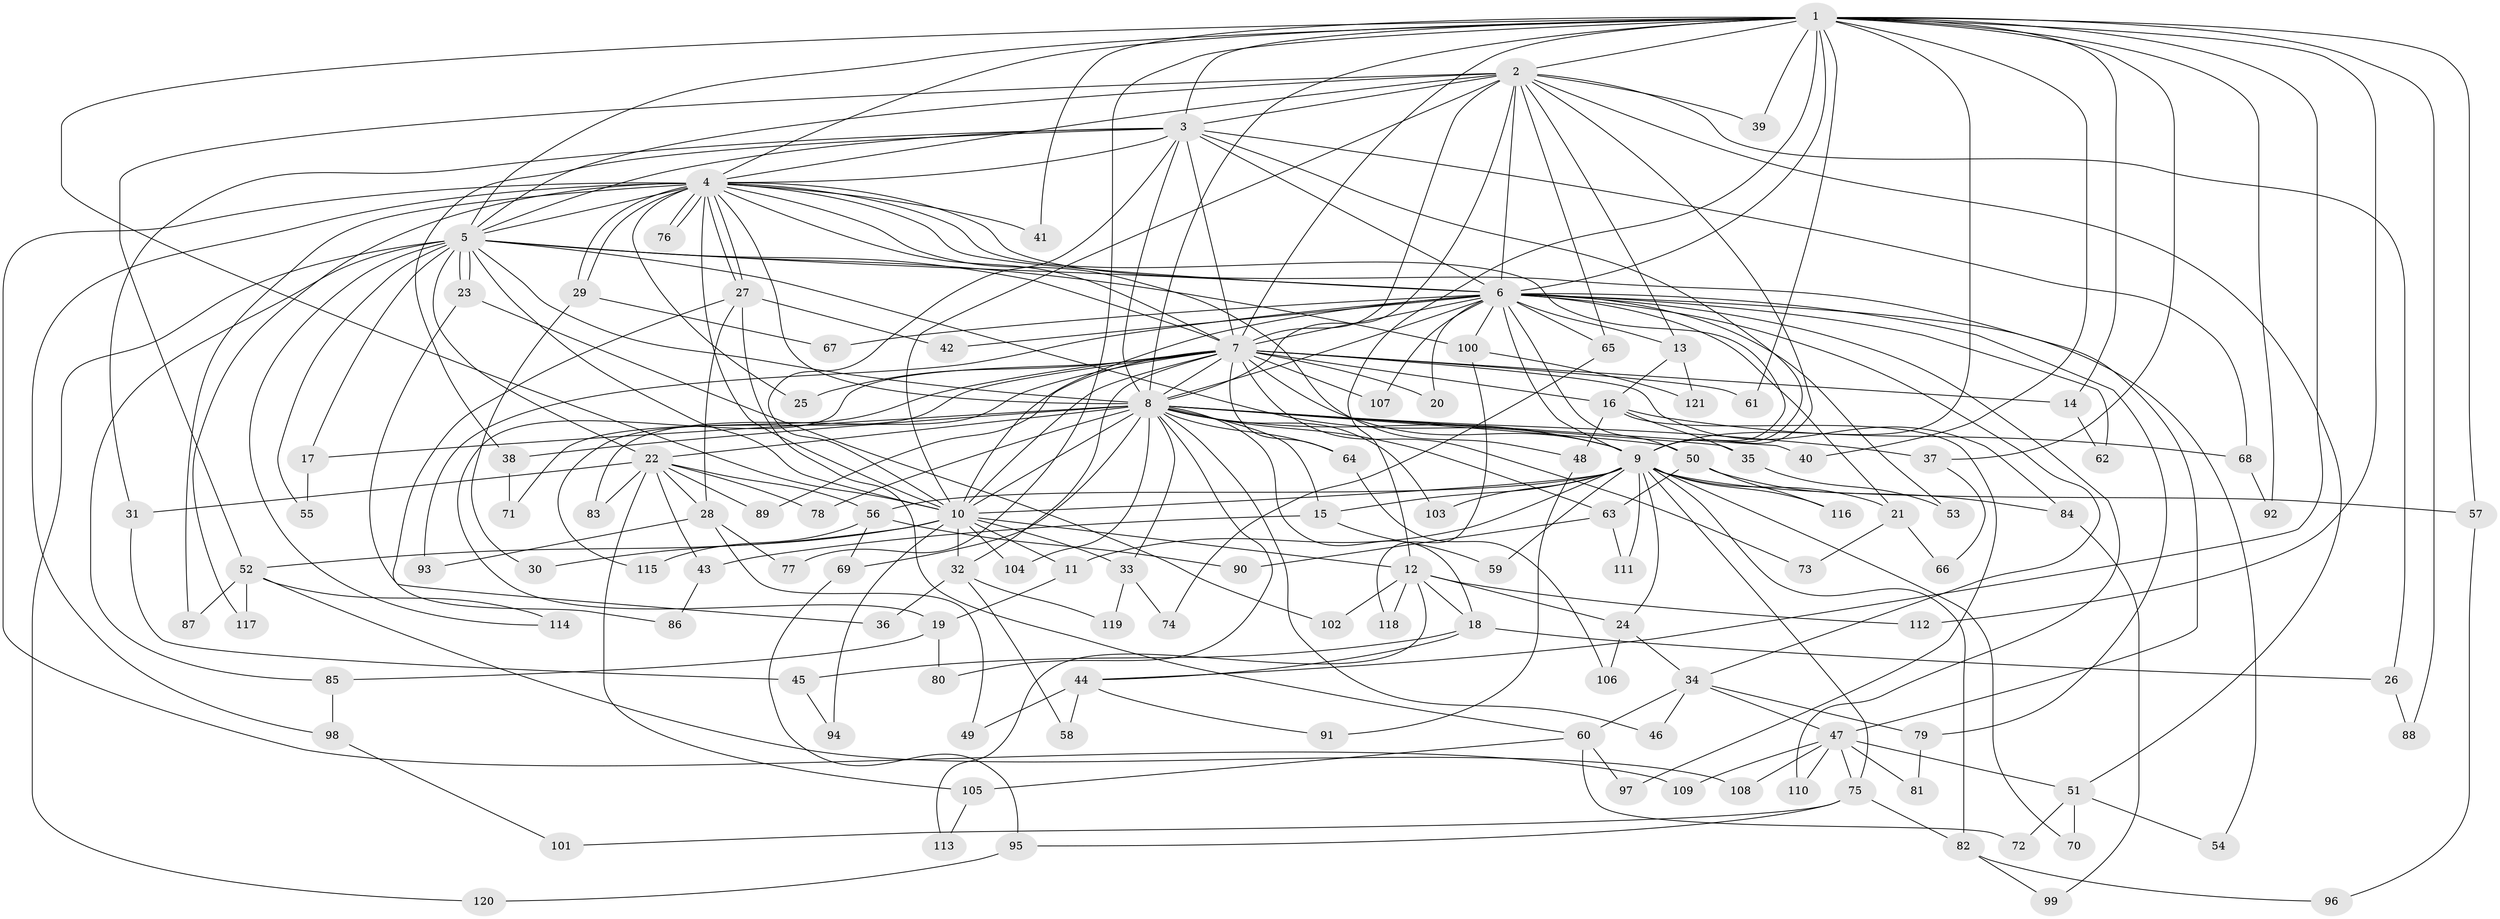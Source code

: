 // coarse degree distribution, {17: 0.02702702702702703, 10: 0.05405405405405406, 18: 0.02702702702702703, 20: 0.02702702702702703, 11: 0.02702702702702703, 5: 0.16216216216216217, 7: 0.08108108108108109, 6: 0.13513513513513514, 8: 0.02702702702702703, 3: 0.1891891891891892, 4: 0.1891891891891892, 2: 0.05405405405405406}
// Generated by graph-tools (version 1.1) at 2025/49/03/04/25 22:49:43]
// undirected, 121 vertices, 267 edges
graph export_dot {
  node [color=gray90,style=filled];
  1;
  2;
  3;
  4;
  5;
  6;
  7;
  8;
  9;
  10;
  11;
  12;
  13;
  14;
  15;
  16;
  17;
  18;
  19;
  20;
  21;
  22;
  23;
  24;
  25;
  26;
  27;
  28;
  29;
  30;
  31;
  32;
  33;
  34;
  35;
  36;
  37;
  38;
  39;
  40;
  41;
  42;
  43;
  44;
  45;
  46;
  47;
  48;
  49;
  50;
  51;
  52;
  53;
  54;
  55;
  56;
  57;
  58;
  59;
  60;
  61;
  62;
  63;
  64;
  65;
  66;
  67;
  68;
  69;
  70;
  71;
  72;
  73;
  74;
  75;
  76;
  77;
  78;
  79;
  80;
  81;
  82;
  83;
  84;
  85;
  86;
  87;
  88;
  89;
  90;
  91;
  92;
  93;
  94;
  95;
  96;
  97;
  98;
  99;
  100;
  101;
  102;
  103;
  104;
  105;
  106;
  107;
  108;
  109;
  110;
  111;
  112;
  113;
  114;
  115;
  116;
  117;
  118;
  119;
  120;
  121;
  1 -- 2;
  1 -- 3;
  1 -- 4;
  1 -- 5;
  1 -- 6;
  1 -- 7;
  1 -- 8;
  1 -- 9;
  1 -- 10;
  1 -- 12;
  1 -- 14;
  1 -- 37;
  1 -- 39;
  1 -- 40;
  1 -- 41;
  1 -- 44;
  1 -- 57;
  1 -- 61;
  1 -- 77;
  1 -- 88;
  1 -- 92;
  1 -- 112;
  2 -- 3;
  2 -- 4;
  2 -- 5;
  2 -- 6;
  2 -- 7;
  2 -- 8;
  2 -- 9;
  2 -- 10;
  2 -- 13;
  2 -- 26;
  2 -- 39;
  2 -- 51;
  2 -- 52;
  2 -- 65;
  3 -- 4;
  3 -- 5;
  3 -- 6;
  3 -- 7;
  3 -- 8;
  3 -- 9;
  3 -- 10;
  3 -- 31;
  3 -- 38;
  3 -- 68;
  4 -- 5;
  4 -- 6;
  4 -- 7;
  4 -- 8;
  4 -- 9;
  4 -- 10;
  4 -- 25;
  4 -- 27;
  4 -- 27;
  4 -- 29;
  4 -- 29;
  4 -- 41;
  4 -- 47;
  4 -- 48;
  4 -- 76;
  4 -- 76;
  4 -- 87;
  4 -- 98;
  4 -- 109;
  4 -- 117;
  5 -- 6;
  5 -- 7;
  5 -- 8;
  5 -- 9;
  5 -- 10;
  5 -- 17;
  5 -- 22;
  5 -- 23;
  5 -- 23;
  5 -- 55;
  5 -- 85;
  5 -- 100;
  5 -- 114;
  5 -- 120;
  6 -- 7;
  6 -- 8;
  6 -- 9;
  6 -- 10;
  6 -- 13;
  6 -- 20;
  6 -- 21;
  6 -- 34;
  6 -- 42;
  6 -- 50;
  6 -- 53;
  6 -- 54;
  6 -- 62;
  6 -- 65;
  6 -- 67;
  6 -- 79;
  6 -- 93;
  6 -- 100;
  6 -- 107;
  6 -- 110;
  7 -- 8;
  7 -- 9;
  7 -- 10;
  7 -- 14;
  7 -- 16;
  7 -- 19;
  7 -- 20;
  7 -- 25;
  7 -- 32;
  7 -- 61;
  7 -- 64;
  7 -- 71;
  7 -- 73;
  7 -- 83;
  7 -- 84;
  7 -- 89;
  7 -- 107;
  7 -- 115;
  8 -- 9;
  8 -- 10;
  8 -- 15;
  8 -- 17;
  8 -- 18;
  8 -- 22;
  8 -- 33;
  8 -- 35;
  8 -- 37;
  8 -- 38;
  8 -- 40;
  8 -- 46;
  8 -- 50;
  8 -- 63;
  8 -- 64;
  8 -- 69;
  8 -- 78;
  8 -- 80;
  8 -- 103;
  8 -- 104;
  9 -- 10;
  9 -- 11;
  9 -- 15;
  9 -- 21;
  9 -- 24;
  9 -- 56;
  9 -- 57;
  9 -- 59;
  9 -- 70;
  9 -- 75;
  9 -- 82;
  9 -- 103;
  9 -- 111;
  9 -- 116;
  10 -- 11;
  10 -- 12;
  10 -- 30;
  10 -- 32;
  10 -- 33;
  10 -- 52;
  10 -- 94;
  10 -- 104;
  11 -- 19;
  12 -- 18;
  12 -- 24;
  12 -- 102;
  12 -- 112;
  12 -- 113;
  12 -- 118;
  13 -- 16;
  13 -- 121;
  14 -- 62;
  15 -- 43;
  15 -- 59;
  16 -- 35;
  16 -- 48;
  16 -- 68;
  16 -- 97;
  17 -- 55;
  18 -- 26;
  18 -- 44;
  18 -- 45;
  19 -- 80;
  19 -- 85;
  21 -- 66;
  21 -- 73;
  22 -- 28;
  22 -- 31;
  22 -- 43;
  22 -- 56;
  22 -- 78;
  22 -- 83;
  22 -- 89;
  22 -- 105;
  23 -- 36;
  23 -- 102;
  24 -- 34;
  24 -- 106;
  26 -- 88;
  27 -- 28;
  27 -- 42;
  27 -- 60;
  27 -- 86;
  28 -- 49;
  28 -- 77;
  28 -- 93;
  29 -- 30;
  29 -- 67;
  31 -- 45;
  32 -- 36;
  32 -- 58;
  32 -- 119;
  33 -- 74;
  33 -- 119;
  34 -- 46;
  34 -- 47;
  34 -- 60;
  34 -- 79;
  35 -- 53;
  37 -- 66;
  38 -- 71;
  43 -- 86;
  44 -- 49;
  44 -- 58;
  44 -- 91;
  45 -- 94;
  47 -- 51;
  47 -- 75;
  47 -- 81;
  47 -- 108;
  47 -- 109;
  47 -- 110;
  48 -- 91;
  50 -- 63;
  50 -- 84;
  50 -- 116;
  51 -- 54;
  51 -- 70;
  51 -- 72;
  52 -- 87;
  52 -- 108;
  52 -- 114;
  52 -- 117;
  56 -- 69;
  56 -- 90;
  56 -- 115;
  57 -- 96;
  60 -- 72;
  60 -- 97;
  60 -- 105;
  63 -- 90;
  63 -- 111;
  64 -- 106;
  65 -- 74;
  68 -- 92;
  69 -- 95;
  75 -- 82;
  75 -- 95;
  75 -- 101;
  79 -- 81;
  82 -- 96;
  82 -- 99;
  84 -- 99;
  85 -- 98;
  95 -- 120;
  98 -- 101;
  100 -- 118;
  100 -- 121;
  105 -- 113;
}
